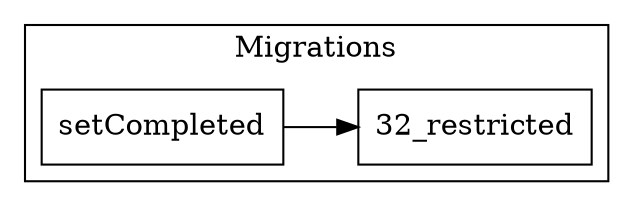 strict digraph {
rankdir="LR"
node [shape=box]
subgraph cluster_32_Migrations {
label = "Migrations"
"32_setCompleted" [label="setCompleted"]
"32_setCompleted" -> "32_restricted"
}subgraph cluster_solidity {
label = "[Solidity]"
}
}